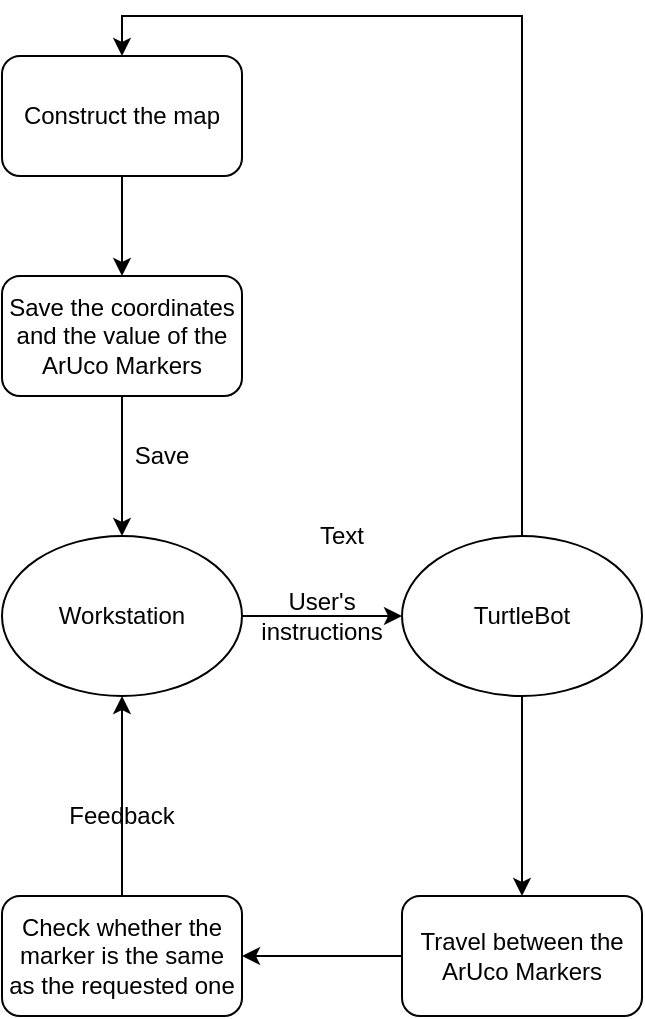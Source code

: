 <mxfile version="14.5.4" type="github">
  <diagram id="y9c3MaD4dEhjLZTmsRwH" name="Page-1">
    <mxGraphModel dx="1740" dy="1190" grid="1" gridSize="10" guides="1" tooltips="1" connect="1" arrows="1" fold="1" page="1" pageScale="1" pageWidth="827" pageHeight="1169" math="0" shadow="0">
      <root>
        <mxCell id="0" />
        <mxCell id="1" parent="0" />
        <mxCell id="cbadYKQz-kVuSus_xMHX-5" value="" style="edgeStyle=orthogonalEdgeStyle;rounded=0;orthogonalLoop=1;jettySize=auto;html=1;" edge="1" parent="1" source="cbadYKQz-kVuSus_xMHX-3" target="cbadYKQz-kVuSus_xMHX-4">
          <mxGeometry relative="1" as="geometry" />
        </mxCell>
        <mxCell id="cbadYKQz-kVuSus_xMHX-3" value="Construct the map" style="rounded=1;whiteSpace=wrap;html=1;" vertex="1" parent="1">
          <mxGeometry x="340" y="80" width="120" height="60" as="geometry" />
        </mxCell>
        <mxCell id="cbadYKQz-kVuSus_xMHX-7" value="" style="edgeStyle=orthogonalEdgeStyle;rounded=0;orthogonalLoop=1;jettySize=auto;html=1;" edge="1" parent="1" source="cbadYKQz-kVuSus_xMHX-4" target="cbadYKQz-kVuSus_xMHX-6">
          <mxGeometry relative="1" as="geometry" />
        </mxCell>
        <mxCell id="cbadYKQz-kVuSus_xMHX-4" value="Save the coordinates and the value of the ArUco Markers" style="whiteSpace=wrap;html=1;rounded=1;" vertex="1" parent="1">
          <mxGeometry x="340" y="190" width="120" height="60" as="geometry" />
        </mxCell>
        <mxCell id="cbadYKQz-kVuSus_xMHX-10" value="" style="edgeStyle=orthogonalEdgeStyle;rounded=0;orthogonalLoop=1;jettySize=auto;html=1;" edge="1" parent="1" source="cbadYKQz-kVuSus_xMHX-6" target="cbadYKQz-kVuSus_xMHX-9">
          <mxGeometry relative="1" as="geometry" />
        </mxCell>
        <mxCell id="cbadYKQz-kVuSus_xMHX-6" value="Workstation" style="ellipse;whiteSpace=wrap;html=1;rounded=1;" vertex="1" parent="1">
          <mxGeometry x="340" y="320" width="120" height="80" as="geometry" />
        </mxCell>
        <mxCell id="cbadYKQz-kVuSus_xMHX-8" value="Save" style="text;html=1;strokeColor=none;fillColor=none;align=center;verticalAlign=middle;whiteSpace=wrap;rounded=0;" vertex="1" parent="1">
          <mxGeometry x="400" y="270" width="40" height="20" as="geometry" />
        </mxCell>
        <mxCell id="cbadYKQz-kVuSus_xMHX-13" value="" style="edgeStyle=orthogonalEdgeStyle;rounded=0;orthogonalLoop=1;jettySize=auto;html=1;" edge="1" parent="1" source="cbadYKQz-kVuSus_xMHX-9" target="cbadYKQz-kVuSus_xMHX-12">
          <mxGeometry relative="1" as="geometry" />
        </mxCell>
        <mxCell id="cbadYKQz-kVuSus_xMHX-14" style="edgeStyle=orthogonalEdgeStyle;rounded=0;orthogonalLoop=1;jettySize=auto;html=1;entryX=0.5;entryY=0;entryDx=0;entryDy=0;" edge="1" parent="1" source="cbadYKQz-kVuSus_xMHX-9" target="cbadYKQz-kVuSus_xMHX-3">
          <mxGeometry relative="1" as="geometry">
            <mxPoint x="640" y="20" as="targetPoint" />
            <Array as="points">
              <mxPoint x="600" y="60" />
              <mxPoint x="400" y="60" />
            </Array>
          </mxGeometry>
        </mxCell>
        <mxCell id="cbadYKQz-kVuSus_xMHX-9" value="TurtleBot" style="ellipse;whiteSpace=wrap;html=1;rounded=1;" vertex="1" parent="1">
          <mxGeometry x="540" y="320" width="120" height="80" as="geometry" />
        </mxCell>
        <mxCell id="cbadYKQz-kVuSus_xMHX-11" value="User&#39;s instructions" style="text;html=1;strokeColor=none;fillColor=none;align=center;verticalAlign=middle;whiteSpace=wrap;rounded=0;" vertex="1" parent="1">
          <mxGeometry x="480" y="335" width="40" height="50" as="geometry" />
        </mxCell>
        <mxCell id="cbadYKQz-kVuSus_xMHX-17" value="" style="edgeStyle=orthogonalEdgeStyle;rounded=0;orthogonalLoop=1;jettySize=auto;html=1;" edge="1" parent="1" source="cbadYKQz-kVuSus_xMHX-12" target="cbadYKQz-kVuSus_xMHX-16">
          <mxGeometry relative="1" as="geometry" />
        </mxCell>
        <mxCell id="cbadYKQz-kVuSus_xMHX-12" value="Travel between the ArUco Markers" style="whiteSpace=wrap;html=1;rounded=1;" vertex="1" parent="1">
          <mxGeometry x="540" y="500" width="120" height="60" as="geometry" />
        </mxCell>
        <mxCell id="cbadYKQz-kVuSus_xMHX-18" value="" style="edgeStyle=orthogonalEdgeStyle;rounded=0;orthogonalLoop=1;jettySize=auto;html=1;" edge="1" parent="1" source="cbadYKQz-kVuSus_xMHX-16" target="cbadYKQz-kVuSus_xMHX-6">
          <mxGeometry relative="1" as="geometry" />
        </mxCell>
        <mxCell id="cbadYKQz-kVuSus_xMHX-16" value="Check whether the marker is the same as the requested one" style="whiteSpace=wrap;html=1;rounded=1;" vertex="1" parent="1">
          <mxGeometry x="340" y="500" width="120" height="60" as="geometry" />
        </mxCell>
        <mxCell id="cbadYKQz-kVuSus_xMHX-20" value="Text" style="text;html=1;strokeColor=none;fillColor=none;align=center;verticalAlign=middle;whiteSpace=wrap;rounded=0;" vertex="1" parent="1">
          <mxGeometry x="490" y="310" width="40" height="20" as="geometry" />
        </mxCell>
        <mxCell id="cbadYKQz-kVuSus_xMHX-21" value="Feedback" style="text;html=1;strokeColor=none;fillColor=none;align=center;verticalAlign=middle;whiteSpace=wrap;rounded=0;" vertex="1" parent="1">
          <mxGeometry x="380" y="450" width="40" height="20" as="geometry" />
        </mxCell>
      </root>
    </mxGraphModel>
  </diagram>
</mxfile>
